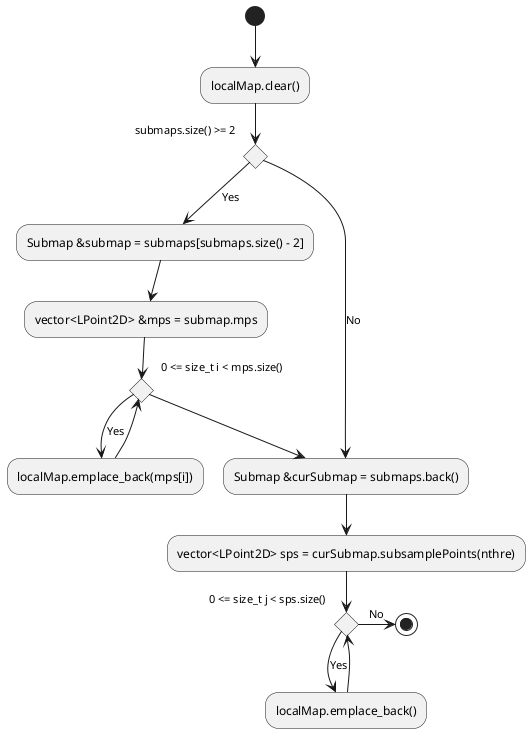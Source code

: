 @startuml

/'
    create local map
'/

(*) --> "localMap.clear()"
--> if "submaps.size() >= 2" as sms then
--> [Yes] "Submap &submap = submaps[submaps.size() - 2]"
--> "vector<LPoint2D> &mps = submap.mps"
--> if "0 <= size_t i < mps.size()" as for_i then
--> [Yes] "localMap.emplace_back(mps[i])"
--> for_i
else
for_i --> "Submap &curSubmap = submaps.back()"
else
sms --> [No] "Submap &curSubmap = submaps.back()"
--> "vector<LPoint2D> sps = curSubmap.subsamplePoints(nthre)"
--> if "0 <= size_t j < sps.size()" as for_j then
--> [Yes] "localMap.emplace_back()"
--> for_j
else
-> [No] (*)

@enduml
